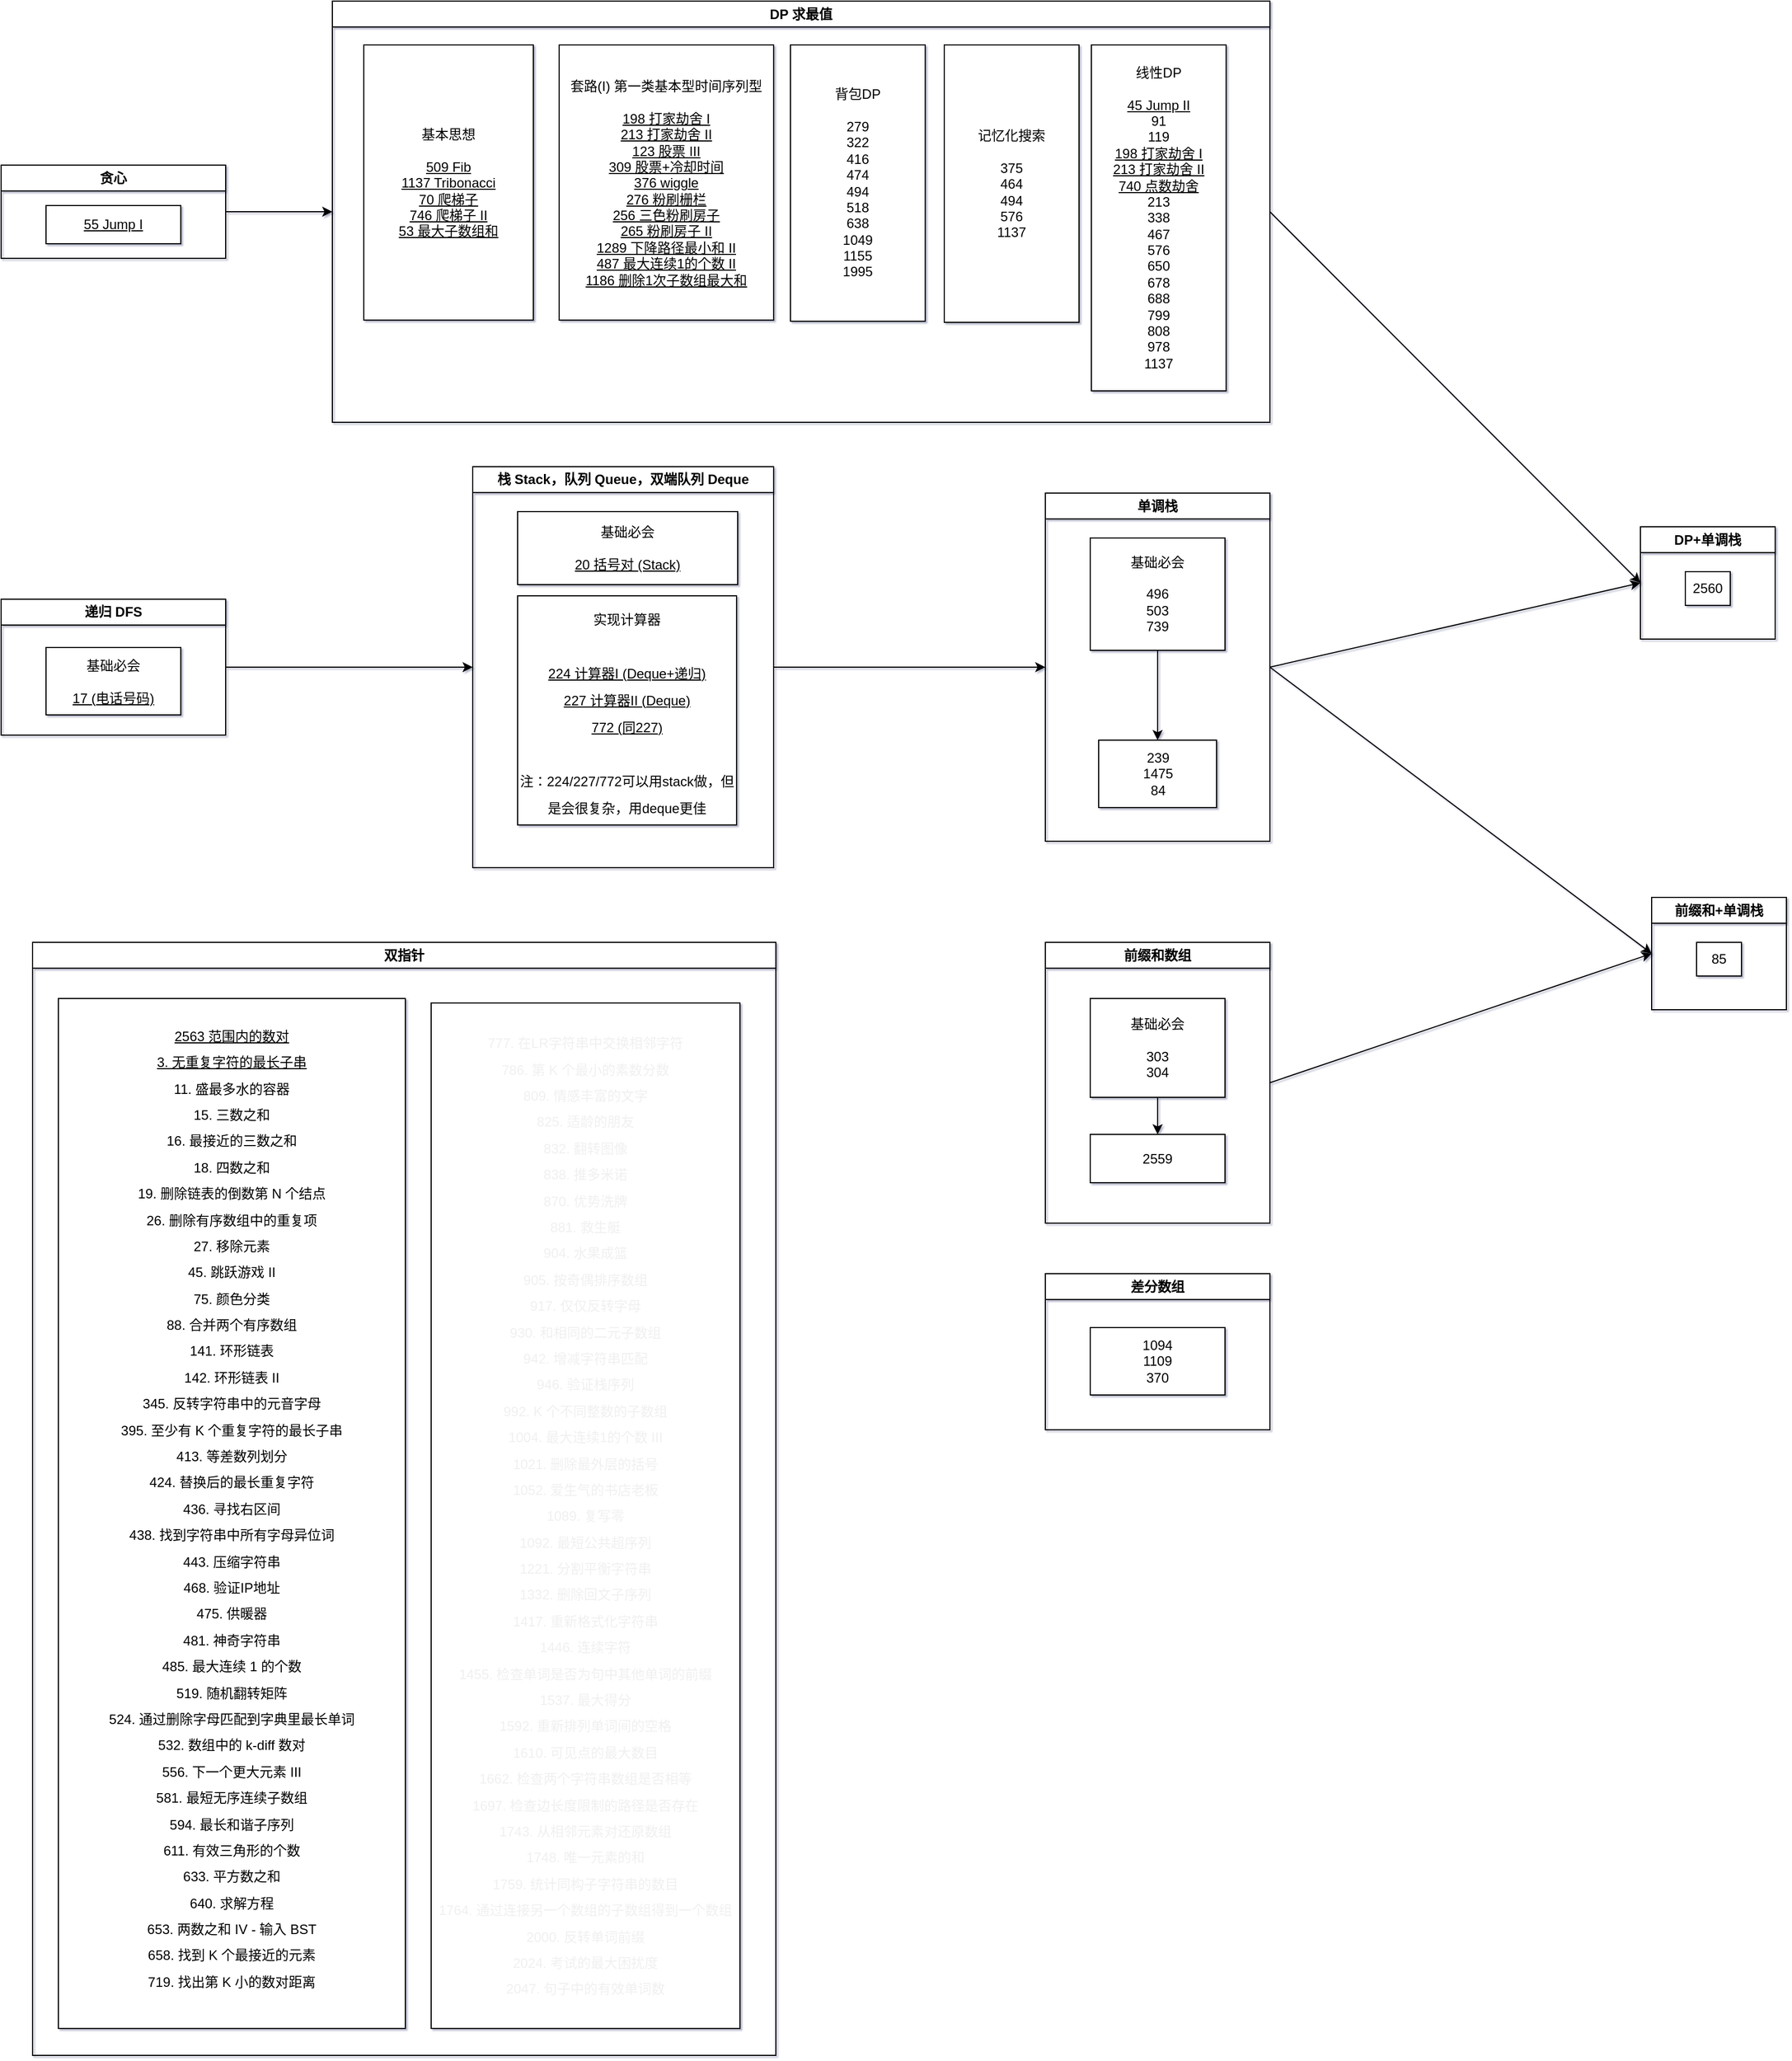 <mxfile>
    <diagram id="2569vQA7NOPKPgQd0dDL" name="Page-1">
        <mxGraphModel dx="2821" dy="541" grid="0" gridSize="10" guides="1" tooltips="1" connect="1" arrows="1" fold="1" page="1" pageScale="1" pageWidth="1200" pageHeight="1600" background="none" math="0" shadow="1">
            <root>
                <mxCell id="0"/>
                <mxCell id="1" parent="0"/>
                <mxCell id="21" style="edgeStyle=none;html=1;entryX=0;entryY=0.5;entryDx=0;entryDy=0;exitX=1;exitY=0.5;exitDx=0;exitDy=0;rounded=0;" parent="1" source="3" target="6" edge="1">
                    <mxGeometry relative="1" as="geometry"/>
                </mxCell>
                <mxCell id="3" value="前缀和数组" style="swimlane;whiteSpace=wrap;html=1;rounded=0;" parent="1" vertex="1">
                    <mxGeometry x="-90" y="1019" width="200" height="250" as="geometry"/>
                </mxCell>
                <mxCell id="34" style="edgeStyle=none;html=1;exitX=0.5;exitY=1;exitDx=0;exitDy=0;entryX=0.5;entryY=0;entryDx=0;entryDy=0;rounded=0;" parent="3" source="19" target="33" edge="1">
                    <mxGeometry relative="1" as="geometry"/>
                </mxCell>
                <mxCell id="19" value="基础必会&lt;br&gt;&lt;br&gt;303&lt;br&gt;304" style="whiteSpace=wrap;html=1;rounded=0;" parent="3" vertex="1">
                    <mxGeometry x="40" y="50" width="120" height="88" as="geometry"/>
                </mxCell>
                <mxCell id="33" value="2559" style="whiteSpace=wrap;html=1;rounded=0;" parent="3" vertex="1">
                    <mxGeometry x="40" y="171" width="120" height="43" as="geometry"/>
                </mxCell>
                <mxCell id="5" value="单调栈" style="swimlane;whiteSpace=wrap;html=1;rounded=0;" parent="1" vertex="1">
                    <mxGeometry x="-90" y="619" width="200" height="310" as="geometry"/>
                </mxCell>
                <UserObject label="239&lt;br&gt;1475&lt;br&gt;84" id="17">
                    <mxCell style="whiteSpace=wrap;html=1;rounded=0;" parent="5" vertex="1">
                        <mxGeometry x="47.5" y="220" width="105" height="60" as="geometry"/>
                    </mxCell>
                </UserObject>
                <mxCell id="24" style="edgeStyle=none;html=1;exitX=0.5;exitY=1;exitDx=0;exitDy=0;entryX=0.5;entryY=0;entryDx=0;entryDy=0;rounded=0;" parent="5" source="22" target="17" edge="1">
                    <mxGeometry relative="1" as="geometry"/>
                </mxCell>
                <mxCell id="22" value="基础必会&lt;br&gt;&lt;br&gt;496&lt;br&gt;503&lt;br&gt;739" style="whiteSpace=wrap;html=1;rounded=0;" parent="5" vertex="1">
                    <mxGeometry x="40" y="40" width="120" height="100" as="geometry"/>
                </mxCell>
                <mxCell id="6" value="前缀和+单调栈" style="swimlane;whiteSpace=wrap;html=1;rounded=0;" parent="1" vertex="1">
                    <mxGeometry x="450" y="979" width="120" height="100" as="geometry"/>
                </mxCell>
                <mxCell id="18" value="85" style="whiteSpace=wrap;html=1;rounded=0;" parent="6" vertex="1">
                    <mxGeometry x="40" y="40" width="40" height="30" as="geometry"/>
                </mxCell>
                <mxCell id="9" value="" style="endArrow=classic;html=1;exitX=1;exitY=0.5;exitDx=0;exitDy=0;entryX=0;entryY=0.5;entryDx=0;entryDy=0;rounded=0;" parent="1" source="5" target="6" edge="1">
                    <mxGeometry width="50" height="50" relative="1" as="geometry">
                        <mxPoint x="-80" y="779" as="sourcePoint"/>
                        <mxPoint x="-30" y="729" as="targetPoint"/>
                    </mxGeometry>
                </mxCell>
                <mxCell id="25" value="DP+单调栈" style="swimlane;whiteSpace=wrap;html=1;startSize=23;rounded=0;" parent="1" vertex="1">
                    <mxGeometry x="440" y="649" width="120" height="100" as="geometry"/>
                </mxCell>
                <mxCell id="26" value="2560" style="whiteSpace=wrap;html=1;rounded=0;" parent="25" vertex="1">
                    <mxGeometry x="40" y="40" width="40" height="30" as="geometry"/>
                </mxCell>
                <mxCell id="28" value="" style="endArrow=classic;html=1;exitX=1;exitY=0.5;exitDx=0;exitDy=0;entryX=0;entryY=0.5;entryDx=0;entryDy=0;rounded=0;" parent="1" source="5" target="25" edge="1">
                    <mxGeometry width="50" height="50" relative="1" as="geometry">
                        <mxPoint x="180" y="724" as="sourcePoint"/>
                        <mxPoint x="520" y="979" as="targetPoint"/>
                    </mxGeometry>
                </mxCell>
                <mxCell id="31" style="edgeStyle=none;html=1;exitX=1;exitY=0.5;exitDx=0;exitDy=0;entryX=0;entryY=0.5;entryDx=0;entryDy=0;rounded=0;" parent="1" source="30" target="25" edge="1">
                    <mxGeometry relative="1" as="geometry"/>
                </mxCell>
                <mxCell id="30" value="DP 求最值" style="swimlane;whiteSpace=wrap;html=1;rounded=0;container=0;" parent="1" vertex="1">
                    <mxGeometry x="-725" y="181" width="835" height="375" as="geometry">
                        <mxRectangle x="-90" y="379" width="52" height="26" as="alternateBounds"/>
                    </mxGeometry>
                </mxCell>
                <mxCell id="37" style="edgeStyle=none;html=1;exitX=1;exitY=0.5;exitDx=0;exitDy=0;entryX=0;entryY=0.5;entryDx=0;entryDy=0;rounded=0;" parent="1" source="35" target="5" edge="1">
                    <mxGeometry relative="1" as="geometry"/>
                </mxCell>
                <mxCell id="35" value="栈 Stack，队列 Queue，双端队列 Deque" style="swimlane;whiteSpace=wrap;html=1;rounded=0;" parent="1" vertex="1">
                    <mxGeometry x="-600" y="595.5" width="268" height="357" as="geometry"/>
                </mxCell>
                <mxCell id="36" value="基础必会&lt;br&gt;&lt;br&gt;&lt;u&gt;20 括号对 (Stack)&lt;/u&gt;" style="whiteSpace=wrap;html=1;rounded=0;" parent="35" vertex="1">
                    <mxGeometry x="40" y="40" width="196" height="65" as="geometry"/>
                </mxCell>
                <mxCell id="39" value="&lt;font style=&quot;font-size: 12px;&quot;&gt;&lt;font face=&quot;Helvetica&quot;&gt;实现计算器&lt;br&gt;&lt;br&gt;&lt;u&gt;224 计算器I (Deque+递归)&lt;br&gt;227 计算器II (Deque)&lt;br&gt;772 (同227)&lt;/u&gt;&lt;br&gt;&lt;br&gt;注：224/227/772可以用stack做，但是会很复杂，用deque更佳&lt;/font&gt;&lt;br&gt;&lt;/font&gt;" style="whiteSpace=wrap;html=1;hachureGap=4;fontFamily=Architects Daughter;fontSource=https%3A%2F%2Ffonts.googleapis.com%2Fcss%3Ffamily%3DArchitects%2BDaughter;fontSize=20;" parent="35" vertex="1">
                    <mxGeometry x="40" y="115" width="195" height="204" as="geometry"/>
                </mxCell>
                <mxCell id="41" style="edgeStyle=none;html=1;exitX=1;exitY=0.5;exitDx=0;exitDy=0;entryX=0;entryY=0.5;entryDx=0;entryDy=0;fontFamily=Helvetica;" parent="1" source="40" target="35" edge="1">
                    <mxGeometry relative="1" as="geometry"/>
                </mxCell>
                <mxCell id="40" value="递归 DFS" style="swimlane;whiteSpace=wrap;html=1;fontFamily=Helvetica;" parent="1" vertex="1">
                    <mxGeometry x="-1020" y="713.5" width="200" height="121" as="geometry"/>
                </mxCell>
                <mxCell id="44" value="基础必会&lt;br&gt;&lt;br&gt;&lt;u&gt;17 (电话号码)&lt;/u&gt;" style="whiteSpace=wrap;html=1;fontFamily=Helvetica;" parent="40" vertex="1">
                    <mxGeometry x="40" y="43" width="120" height="60" as="geometry"/>
                </mxCell>
                <mxCell id="45" value="差分数组" style="swimlane;whiteSpace=wrap;html=1;" parent="1" vertex="1">
                    <mxGeometry x="-90" y="1314" width="200" height="139" as="geometry"/>
                </mxCell>
                <mxCell id="46" value="1094&lt;br&gt;1109&lt;br&gt;370" style="whiteSpace=wrap;html=1;" parent="45" vertex="1">
                    <mxGeometry x="40" y="48" width="120" height="60" as="geometry"/>
                </mxCell>
                <mxCell id="47" value="线性DP&lt;br&gt;&lt;br&gt;&lt;u&gt;45 Jump II&lt;br&gt;&lt;/u&gt;91&lt;br&gt;119&lt;br&gt;&lt;u&gt;198 打家劫舍 I&lt;br&gt;213 打家劫舍 II&lt;br&gt;&lt;/u&gt;&lt;u&gt;740 点数劫舍&lt;/u&gt;&lt;br&gt;213&lt;br&gt;338&lt;br&gt;467&lt;br&gt;576&lt;br&gt;650&lt;br&gt;678&lt;br&gt;688&lt;br&gt;799&lt;br&gt;808&lt;br&gt;978&lt;br&gt;1137" style="whiteSpace=wrap;html=1;container=0;" parent="1" vertex="1">
                    <mxGeometry x="-49" y="220" width="120" height="308" as="geometry"/>
                </mxCell>
                <mxCell id="55" style="edgeStyle=none;html=1;exitX=1;exitY=0.5;exitDx=0;exitDy=0;entryX=0;entryY=0.5;entryDx=0;entryDy=0;" parent="1" source="52" target="30" edge="1">
                    <mxGeometry relative="1" as="geometry"/>
                </mxCell>
                <mxCell id="52" value="贪心" style="swimlane;whiteSpace=wrap;html=1;" parent="1" vertex="1">
                    <mxGeometry x="-1020" y="327" width="200" height="83" as="geometry"/>
                </mxCell>
                <mxCell id="53" value="&lt;u&gt;55 Jump I&lt;/u&gt;" style="whiteSpace=wrap;html=1;" parent="52" vertex="1">
                    <mxGeometry x="40" y="36" width="120" height="34" as="geometry"/>
                </mxCell>
                <mxCell id="48" value="背包DP&lt;br&gt;&lt;br&gt;279&lt;br&gt;322&lt;br&gt;416&lt;br&gt;474&lt;br&gt;494&lt;br&gt;518&lt;br&gt;638&lt;br&gt;1049&lt;br&gt;1155&lt;br&gt;1995" style="whiteSpace=wrap;html=1;container=0;" parent="1" vertex="1">
                    <mxGeometry x="-317" y="220" width="120" height="246" as="geometry"/>
                </mxCell>
                <mxCell id="50" value="记忆化搜索&lt;br&gt;&lt;br&gt;375&lt;br&gt;464&lt;br&gt;494&lt;br&gt;576&lt;br&gt;1137" style="whiteSpace=wrap;html=1;container=0;" parent="1" vertex="1">
                    <mxGeometry x="-180" y="220" width="120" height="247" as="geometry"/>
                </mxCell>
                <mxCell id="56" value="基本思想&lt;br&gt;&lt;br&gt;&lt;u&gt;509 Fib&lt;br&gt;1137 Tribonacci&lt;br&gt;70 爬梯子&lt;br&gt;746 爬梯子 II&lt;br&gt;53 最大子数组和&lt;br&gt;&lt;/u&gt;" style="whiteSpace=wrap;html=1;container=0;" parent="1" vertex="1">
                    <mxGeometry x="-697" y="220" width="151" height="245" as="geometry"/>
                </mxCell>
                <mxCell id="59" value="套路(I) 第一类基本型时间序列型&lt;br&gt;&lt;br&gt;&lt;u&gt;198 打家劫舍 I&lt;/u&gt;&lt;br&gt;&lt;u&gt;213 打家劫舍 II&lt;/u&gt;&lt;br&gt;&lt;u&gt;123 股票 III&lt;br&gt;309 股票+冷却时间&lt;br&gt;376 wiggle&lt;br&gt;276 粉刷栅栏&lt;br&gt;256 三色粉刷房子&lt;br&gt;265 粉刷房子 II&lt;br&gt;1289 下降路径最小和 II&lt;br&gt;487 最大连续1的个数 II&lt;br&gt;1186 删除1次子数组最大和&lt;br&gt;&lt;/u&gt;" style="whiteSpace=wrap;html=1;container=0;" parent="1" vertex="1">
                    <mxGeometry x="-523" y="220" width="191" height="245" as="geometry"/>
                </mxCell>
                <mxCell id="67" value="" style="group" vertex="1" connectable="0" parent="1">
                    <mxGeometry x="-992" y="1019" width="662" height="991" as="geometry"/>
                </mxCell>
                <mxCell id="57" value="双指针" style="swimlane;whiteSpace=wrap;html=1;" parent="67" vertex="1">
                    <mxGeometry width="662" height="991" as="geometry"/>
                </mxCell>
                <mxCell id="58" value="&lt;u&gt;2563 范围内的数对&lt;/u&gt;&lt;br&gt;&lt;div style=&quot;margin: 0.75em 0px; unicode-bidi: plaintext; caret-color: rgb(0, 0, 0); -webkit-tap-highlight-color: rgba(0, 0, 0, 0.4);&quot;&gt;&lt;u&gt;3. 无重复字符的最长子串&lt;/u&gt;&lt;/div&gt;&lt;div style=&quot;margin: 0.75em 0px; unicode-bidi: plaintext; caret-color: rgb(0, 0, 0); -webkit-tap-highlight-color: rgba(0, 0, 0, 0.4);&quot;&gt;11. 盛最多水的容器&lt;/div&gt;&lt;div style=&quot;margin: 0.75em 0px; unicode-bidi: plaintext; caret-color: rgb(0, 0, 0); -webkit-tap-highlight-color: rgba(0, 0, 0, 0.4);&quot;&gt;15. 三数之和&lt;/div&gt;&lt;div style=&quot;margin: 0.75em 0px; unicode-bidi: plaintext; caret-color: rgb(0, 0, 0); -webkit-tap-highlight-color: rgba(0, 0, 0, 0.4);&quot;&gt;16. 最接近的三数之和&lt;/div&gt;&lt;div style=&quot;margin: 0.75em 0px; unicode-bidi: plaintext; caret-color: rgb(0, 0, 0); -webkit-tap-highlight-color: rgba(0, 0, 0, 0.4);&quot;&gt;18. 四数之和&lt;/div&gt;&lt;div style=&quot;margin: 0.75em 0px; unicode-bidi: plaintext; caret-color: rgb(0, 0, 0); -webkit-tap-highlight-color: rgba(0, 0, 0, 0.4);&quot;&gt;19. 删除链表的倒数第 N 个结点&lt;/div&gt;&lt;div style=&quot;margin: 0.75em 0px; unicode-bidi: plaintext; caret-color: rgb(0, 0, 0); -webkit-tap-highlight-color: rgba(0, 0, 0, 0.4);&quot;&gt;26. 删除有序数组中的重复项&lt;/div&gt;&lt;div style=&quot;margin: 0.75em 0px; unicode-bidi: plaintext; caret-color: rgb(0, 0, 0); -webkit-tap-highlight-color: rgba(0, 0, 0, 0.4);&quot;&gt;27. 移除元素&lt;/div&gt;&lt;div style=&quot;margin: 0.75em 0px; unicode-bidi: plaintext; caret-color: rgb(0, 0, 0); -webkit-tap-highlight-color: rgba(0, 0, 0, 0.4);&quot;&gt;45. 跳跃游戏 II&lt;/div&gt;&lt;div style=&quot;margin: 0.75em 0px; unicode-bidi: plaintext; caret-color: rgb(0, 0, 0); -webkit-tap-highlight-color: rgba(0, 0, 0, 0.4);&quot;&gt;75. 颜色分类&lt;/div&gt;&lt;div style=&quot;margin: 0.75em 0px; unicode-bidi: plaintext; caret-color: rgb(0, 0, 0); -webkit-tap-highlight-color: rgba(0, 0, 0, 0.4);&quot;&gt;88. 合并两个有序数组&lt;/div&gt;&lt;div style=&quot;margin: 0.75em 0px; unicode-bidi: plaintext; caret-color: rgb(0, 0, 0); -webkit-tap-highlight-color: rgba(0, 0, 0, 0.4);&quot;&gt;141. 环形链表&lt;/div&gt;&lt;div style=&quot;margin: 0.75em 0px; unicode-bidi: plaintext; caret-color: rgb(0, 0, 0); -webkit-tap-highlight-color: rgba(0, 0, 0, 0.4);&quot;&gt;142. 环形链表 II&lt;/div&gt;&lt;div style=&quot;margin: 0.75em 0px; unicode-bidi: plaintext; caret-color: rgb(0, 0, 0); -webkit-tap-highlight-color: rgba(0, 0, 0, 0.4);&quot;&gt;345. 反转字符串中的元音字母&lt;/div&gt;&lt;div style=&quot;margin: 0.75em 0px; unicode-bidi: plaintext; caret-color: rgb(0, 0, 0); -webkit-tap-highlight-color: rgba(0, 0, 0, 0.4);&quot;&gt;395. 至少有 K 个重复字符的最长子串&lt;/div&gt;&lt;div style=&quot;margin: 0.75em 0px; unicode-bidi: plaintext; caret-color: rgb(0, 0, 0); -webkit-tap-highlight-color: rgba(0, 0, 0, 0.4);&quot;&gt;413. 等差数列划分&lt;/div&gt;&lt;div style=&quot;margin: 0.75em 0px; unicode-bidi: plaintext; caret-color: rgb(0, 0, 0); -webkit-tap-highlight-color: rgba(0, 0, 0, 0.4);&quot;&gt;424. 替换后的最长重复字符&lt;/div&gt;&lt;div style=&quot;margin: 0.75em 0px; unicode-bidi: plaintext; caret-color: rgb(0, 0, 0); -webkit-tap-highlight-color: rgba(0, 0, 0, 0.4);&quot;&gt;436. 寻找右区间&lt;/div&gt;&lt;div style=&quot;margin: 0.75em 0px; unicode-bidi: plaintext; caret-color: rgb(0, 0, 0); -webkit-tap-highlight-color: rgba(0, 0, 0, 0.4);&quot;&gt;438. 找到字符串中所有字母异位词&lt;/div&gt;&lt;div style=&quot;margin: 0.75em 0px; unicode-bidi: plaintext; caret-color: rgb(0, 0, 0); -webkit-tap-highlight-color: rgba(0, 0, 0, 0.4);&quot;&gt;443. 压缩字符串&lt;/div&gt;&lt;div style=&quot;margin: 0.75em 0px; unicode-bidi: plaintext; caret-color: rgb(0, 0, 0); -webkit-tap-highlight-color: rgba(0, 0, 0, 0.4);&quot;&gt;468. 验证IP地址&lt;/div&gt;&lt;div style=&quot;margin: 0.75em 0px; unicode-bidi: plaintext; caret-color: rgb(0, 0, 0); -webkit-tap-highlight-color: rgba(0, 0, 0, 0.4);&quot;&gt;475. 供暖器&lt;/div&gt;&lt;div style=&quot;margin: 0.75em 0px; unicode-bidi: plaintext; caret-color: rgb(0, 0, 0); -webkit-tap-highlight-color: rgba(0, 0, 0, 0.4);&quot;&gt;481. 神奇字符串&lt;/div&gt;&lt;div style=&quot;margin: 0.75em 0px; unicode-bidi: plaintext; caret-color: rgb(0, 0, 0); -webkit-tap-highlight-color: rgba(0, 0, 0, 0.4);&quot;&gt;485. 最大连续 1 的个数&lt;/div&gt;&lt;div style=&quot;margin: 0.75em 0px; unicode-bidi: plaintext; caret-color: rgb(0, 0, 0); -webkit-tap-highlight-color: rgba(0, 0, 0, 0.4);&quot;&gt;519. 随机翻转矩阵&lt;/div&gt;&lt;div style=&quot;margin: 0.75em 0px; unicode-bidi: plaintext; caret-color: rgb(0, 0, 0); -webkit-tap-highlight-color: rgba(0, 0, 0, 0.4);&quot;&gt;524. 通过删除字母匹配到字典里最长单词&lt;/div&gt;&lt;div style=&quot;margin: 0.75em 0px; unicode-bidi: plaintext; caret-color: rgb(0, 0, 0); -webkit-tap-highlight-color: rgba(0, 0, 0, 0.4);&quot;&gt;532. 数组中的 k-diff 数对&lt;/div&gt;&lt;div style=&quot;margin: 0.75em 0px; unicode-bidi: plaintext; caret-color: rgb(0, 0, 0); -webkit-tap-highlight-color: rgba(0, 0, 0, 0.4);&quot;&gt;556. 下一个更大元素 III&lt;/div&gt;&lt;div style=&quot;margin: 0.75em 0px; unicode-bidi: plaintext; caret-color: rgb(0, 0, 0); -webkit-tap-highlight-color: rgba(0, 0, 0, 0.4);&quot;&gt;581. 最短无序连续子数组&lt;/div&gt;&lt;div style=&quot;margin: 0.75em 0px; unicode-bidi: plaintext; caret-color: rgb(0, 0, 0); -webkit-tap-highlight-color: rgba(0, 0, 0, 0.4);&quot;&gt;594. 最长和谐子序列&lt;/div&gt;&lt;div style=&quot;margin: 0.75em 0px; unicode-bidi: plaintext; caret-color: rgb(0, 0, 0); -webkit-tap-highlight-color: rgba(0, 0, 0, 0.4);&quot;&gt;611. 有效三角形的个数&lt;/div&gt;&lt;div style=&quot;margin: 0.75em 0px; unicode-bidi: plaintext; caret-color: rgb(0, 0, 0); -webkit-tap-highlight-color: rgba(0, 0, 0, 0.4);&quot;&gt;633. 平方数之和&lt;/div&gt;&lt;div style=&quot;margin: 0.75em 0px; unicode-bidi: plaintext; caret-color: rgb(0, 0, 0); -webkit-tap-highlight-color: rgba(0, 0, 0, 0.4);&quot;&gt;640. 求解方程&lt;/div&gt;&lt;div style=&quot;margin: 0.75em 0px; unicode-bidi: plaintext; caret-color: rgb(0, 0, 0); -webkit-tap-highlight-color: rgba(0, 0, 0, 0.4);&quot;&gt;653. 两数之和 IV - 输入 BST&lt;/div&gt;&lt;div style=&quot;margin: 0.75em 0px; unicode-bidi: plaintext; caret-color: rgb(0, 0, 0); -webkit-tap-highlight-color: rgba(0, 0, 0, 0.4);&quot;&gt;658. 找到 K 个最接近的元素&lt;/div&gt;&lt;div style=&quot;margin: 0.75em 0px; unicode-bidi: plaintext; caret-color: rgb(0, 0, 0); -webkit-tap-highlight-color: rgba(0, 0, 0, 0.4);&quot;&gt;719. 找出第 K 小的数对距离&lt;/div&gt;" style="whiteSpace=wrap;html=1;" parent="57" vertex="1">
                    <mxGeometry x="23" y="50" width="309" height="917" as="geometry"/>
                </mxCell>
                <mxCell id="63" value="&lt;div style=&quot;margin: 0.75em 0px; unicode-bidi: plaintext; caret-color: rgb(0, 0, 0); -webkit-tap-highlight-color: rgba(0, 0, 0, 0.4);&quot;&gt;777. 在LR字符串中交换相邻字符&lt;/div&gt;&lt;div style=&quot;margin: 0.75em 0px; unicode-bidi: plaintext; caret-color: rgb(0, 0, 0); -webkit-tap-highlight-color: rgba(0, 0, 0, 0.4);&quot;&gt;786. 第 K 个最小的素数分数&lt;/div&gt;&lt;div style=&quot;margin: 0.75em 0px; unicode-bidi: plaintext; caret-color: rgb(0, 0, 0); -webkit-tap-highlight-color: rgba(0, 0, 0, 0.4);&quot;&gt;809. 情感丰富的文字&lt;/div&gt;&lt;div style=&quot;margin: 0.75em 0px; unicode-bidi: plaintext; caret-color: rgb(0, 0, 0); -webkit-tap-highlight-color: rgba(0, 0, 0, 0.4);&quot;&gt;825. 适龄的朋友&lt;/div&gt;&lt;div style=&quot;margin: 0.75em 0px; unicode-bidi: plaintext; caret-color: rgb(0, 0, 0); -webkit-tap-highlight-color: rgba(0, 0, 0, 0.4);&quot;&gt;832. 翻转图像&lt;/div&gt;&lt;div style=&quot;margin: 0.75em 0px; unicode-bidi: plaintext; caret-color: rgb(0, 0, 0); -webkit-tap-highlight-color: rgba(0, 0, 0, 0.4);&quot;&gt;838. 推多米诺&lt;/div&gt;&lt;div style=&quot;margin: 0.75em 0px; unicode-bidi: plaintext; caret-color: rgb(0, 0, 0); -webkit-tap-highlight-color: rgba(0, 0, 0, 0.4);&quot;&gt;870. 优势洗牌&lt;/div&gt;&lt;div style=&quot;margin: 0.75em 0px; unicode-bidi: plaintext; caret-color: rgb(0, 0, 0); -webkit-tap-highlight-color: rgba(0, 0, 0, 0.4);&quot;&gt;881. 救生艇&lt;/div&gt;&lt;div style=&quot;margin: 0.75em 0px; unicode-bidi: plaintext; caret-color: rgb(0, 0, 0); -webkit-tap-highlight-color: rgba(0, 0, 0, 0.4);&quot;&gt;904. 水果成篮&lt;/div&gt;&lt;div style=&quot;margin: 0.75em 0px; unicode-bidi: plaintext; caret-color: rgb(0, 0, 0); -webkit-tap-highlight-color: rgba(0, 0, 0, 0.4);&quot;&gt;905. 按奇偶排序数组&lt;/div&gt;&lt;div style=&quot;margin: 0.75em 0px; unicode-bidi: plaintext; caret-color: rgb(0, 0, 0); -webkit-tap-highlight-color: rgba(0, 0, 0, 0.4);&quot;&gt;917. 仅仅反转字母&lt;/div&gt;&lt;div style=&quot;margin: 0.75em 0px; unicode-bidi: plaintext; caret-color: rgb(0, 0, 0); -webkit-tap-highlight-color: rgba(0, 0, 0, 0.4);&quot;&gt;930. 和相同的二元子数组&lt;/div&gt;&lt;div style=&quot;margin: 0.75em 0px; unicode-bidi: plaintext; caret-color: rgb(0, 0, 0); -webkit-tap-highlight-color: rgba(0, 0, 0, 0.4);&quot;&gt;942. 增减字符串匹配&lt;/div&gt;&lt;div style=&quot;margin: 0.75em 0px; unicode-bidi: plaintext; caret-color: rgb(0, 0, 0); -webkit-tap-highlight-color: rgba(0, 0, 0, 0.4);&quot;&gt;946. 验证栈序列&lt;/div&gt;&lt;div style=&quot;margin: 0.75em 0px; unicode-bidi: plaintext; caret-color: rgb(0, 0, 0); -webkit-tap-highlight-color: rgba(0, 0, 0, 0.4);&quot;&gt;992. K 个不同整数的子数组&lt;/div&gt;&lt;div style=&quot;margin: 0.75em 0px; unicode-bidi: plaintext; caret-color: rgb(0, 0, 0); -webkit-tap-highlight-color: rgba(0, 0, 0, 0.4);&quot;&gt;1004. 最大连续1的个数 III&lt;/div&gt;&lt;div style=&quot;margin: 0.75em 0px; unicode-bidi: plaintext; caret-color: rgb(0, 0, 0); -webkit-tap-highlight-color: rgba(0, 0, 0, 0.4);&quot;&gt;1021. 删除最外层的括号&lt;/div&gt;&lt;div style=&quot;margin: 0.75em 0px; unicode-bidi: plaintext; caret-color: rgb(0, 0, 0); -webkit-tap-highlight-color: rgba(0, 0, 0, 0.4);&quot;&gt;1052. 爱生气的书店老板&lt;/div&gt;&lt;div style=&quot;margin: 0.75em 0px; unicode-bidi: plaintext; caret-color: rgb(0, 0, 0); -webkit-tap-highlight-color: rgba(0, 0, 0, 0.4);&quot;&gt;1089. 复写零&lt;/div&gt;&lt;div style=&quot;margin: 0.75em 0px; unicode-bidi: plaintext; caret-color: rgb(0, 0, 0); -webkit-tap-highlight-color: rgba(0, 0, 0, 0.4);&quot;&gt;1092. 最短公共超序列&lt;/div&gt;&lt;div style=&quot;margin: 0.75em 0px; unicode-bidi: plaintext; caret-color: rgb(0, 0, 0); -webkit-tap-highlight-color: rgba(0, 0, 0, 0.4);&quot;&gt;1221. 分割平衡字符串&lt;/div&gt;&lt;div style=&quot;margin: 0.75em 0px; unicode-bidi: plaintext; caret-color: rgb(0, 0, 0); -webkit-tap-highlight-color: rgba(0, 0, 0, 0.4);&quot;&gt;1332. 删除回文子序列&lt;/div&gt;&lt;div style=&quot;margin: 0.75em 0px; unicode-bidi: plaintext; caret-color: rgb(0, 0, 0); -webkit-tap-highlight-color: rgba(0, 0, 0, 0.4);&quot;&gt;1417. 重新格式化字符串&lt;/div&gt;&lt;div style=&quot;margin: 0.75em 0px; unicode-bidi: plaintext; caret-color: rgb(0, 0, 0); -webkit-tap-highlight-color: rgba(0, 0, 0, 0.4);&quot;&gt;1446. 连续字符&lt;/div&gt;&lt;div style=&quot;margin: 0.75em 0px; unicode-bidi: plaintext; caret-color: rgb(0, 0, 0); -webkit-tap-highlight-color: rgba(0, 0, 0, 0.4);&quot;&gt;1455. 检查单词是否为句中其他单词的前缀&lt;/div&gt;&lt;div style=&quot;margin: 0.75em 0px; unicode-bidi: plaintext; caret-color: rgb(0, 0, 0); -webkit-tap-highlight-color: rgba(0, 0, 0, 0.4);&quot;&gt;1537. 最大得分&lt;/div&gt;&lt;div style=&quot;margin: 0.75em 0px; unicode-bidi: plaintext; caret-color: rgb(0, 0, 0); -webkit-tap-highlight-color: rgba(0, 0, 0, 0.4);&quot;&gt;1592. 重新排列单词间的空格&lt;/div&gt;&lt;div style=&quot;margin: 0.75em 0px; unicode-bidi: plaintext; caret-color: rgb(0, 0, 0); -webkit-tap-highlight-color: rgba(0, 0, 0, 0.4);&quot;&gt;1610. 可见点的最大数目&lt;/div&gt;&lt;div style=&quot;margin: 0.75em 0px; unicode-bidi: plaintext; caret-color: rgb(0, 0, 0); -webkit-tap-highlight-color: rgba(0, 0, 0, 0.4);&quot;&gt;1662. 检查两个字符串数组是否相等&lt;/div&gt;&lt;div style=&quot;margin: 0.75em 0px; unicode-bidi: plaintext; caret-color: rgb(0, 0, 0); -webkit-tap-highlight-color: rgba(0, 0, 0, 0.4);&quot;&gt;1697. 检查边长度限制的路径是否存在&lt;/div&gt;&lt;div style=&quot;margin: 0.75em 0px; unicode-bidi: plaintext; caret-color: rgb(0, 0, 0); -webkit-tap-highlight-color: rgba(0, 0, 0, 0.4);&quot;&gt;1743. 从相邻元素对还原数组&lt;/div&gt;&lt;div style=&quot;margin: 0.75em 0px; unicode-bidi: plaintext; caret-color: rgb(0, 0, 0); -webkit-tap-highlight-color: rgba(0, 0, 0, 0.4);&quot;&gt;1748. 唯一元素的和&lt;/div&gt;&lt;div style=&quot;margin: 0.75em 0px; unicode-bidi: plaintext; caret-color: rgb(0, 0, 0); -webkit-tap-highlight-color: rgba(0, 0, 0, 0.4);&quot;&gt;1759. 统计同构子字符串的数目&lt;/div&gt;&lt;div style=&quot;margin: 0.75em 0px; unicode-bidi: plaintext; caret-color: rgb(0, 0, 0); -webkit-tap-highlight-color: rgba(0, 0, 0, 0.4);&quot;&gt;1764. 通过连接另一个数组的子数组得到一个数组&lt;/div&gt;&lt;div style=&quot;margin: 0.75em 0px; unicode-bidi: plaintext; caret-color: rgb(0, 0, 0); -webkit-tap-highlight-color: rgba(0, 0, 0, 0.4);&quot;&gt;2000. 反转单词前缀&lt;/div&gt;&lt;div style=&quot;margin: 0.75em 0px; unicode-bidi: plaintext; caret-color: rgb(0, 0, 0); -webkit-tap-highlight-color: rgba(0, 0, 0, 0.4);&quot;&gt;2024. 考试的最大困扰度&lt;/div&gt;&lt;div style=&quot;margin: 0.75em 0px; unicode-bidi: plaintext; caret-color: rgb(0, 0, 0); -webkit-tap-highlight-color: rgba(0, 0, 0, 0.4);&quot;&gt;2047. 句子中的有效单词数&lt;/div&gt;" style="whiteSpace=wrap;html=1;fontFamily=Helvetica;fontSize=12;fontColor=#F0F0F0;" vertex="1" parent="67">
                    <mxGeometry x="355" y="54" width="275" height="913" as="geometry"/>
                </mxCell>
            </root>
        </mxGraphModel>
    </diagram>
</mxfile>